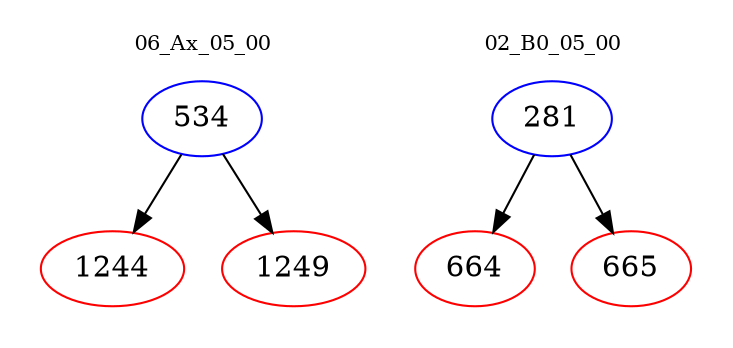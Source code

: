 digraph{
subgraph cluster_0 {
color = white
label = "06_Ax_05_00";
fontsize=10;
T0_534 [label="534", color="blue"]
T0_534 -> T0_1244 [color="black"]
T0_1244 [label="1244", color="red"]
T0_534 -> T0_1249 [color="black"]
T0_1249 [label="1249", color="red"]
}
subgraph cluster_1 {
color = white
label = "02_B0_05_00";
fontsize=10;
T1_281 [label="281", color="blue"]
T1_281 -> T1_664 [color="black"]
T1_664 [label="664", color="red"]
T1_281 -> T1_665 [color="black"]
T1_665 [label="665", color="red"]
}
}
